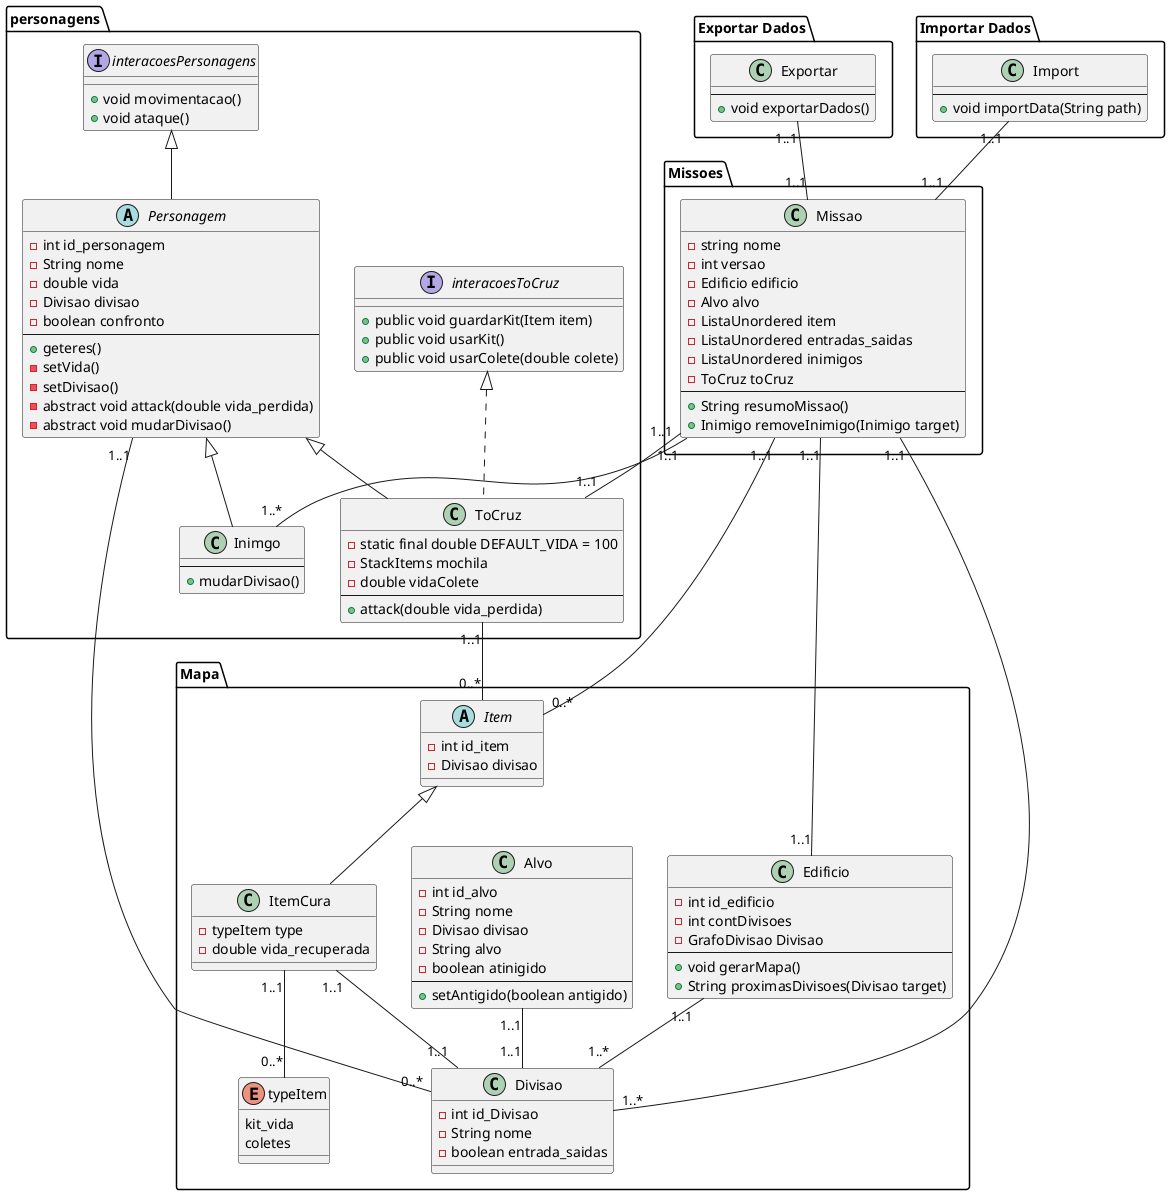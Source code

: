 @startuml DiagramaClassesToCruz

package "Mapa" {
    /'
    Provavelmente é preciso remover este boolean
    '/
    class Divisao {
        - int id_Divisao
        - String nome
        - boolean entrada_saidas
    }

    /'
    As Divisao do edifio vão ser um grafo
    o grafo é construido quando e feita a importação dos dados
    '/
    class Edificio {
        - int id_edificio
        - int contDivisoes
        - GrafoDivisao Divisao
        --
        + void gerarMapa()
        + String proximasDivisoes(Divisao target)
    }

    Edificio "1..1" -- "1..*" Divisao
    /'
    Talvez meter o type como uma String se sim remover typeAlvo acima
    
    O boolean antigido representa se o objeto já foi coletado ou não pelo 
    ToCruz
    '/
    class Alvo {
        - int id_alvo
        - String nome
        - Divisao divisao
        - String alvo
        - boolean atinigido
        --
        + setAntigido(boolean antigido)
    }

    enum typeItem {
        kit_vida
        coletes
    }

    /'Se houver diferente entre o que cada item fornce,
    criar hierarquia'/
    abstract class Item {
        - int id_item
        - Divisao divisao
    }

    class ItemCura extends Item{
        - typeItem type
        - double vida_recuperada
    }


    Alvo "1..1" -- "1..1" Divisao
    ItemCura "1..1" -- "1..1" Divisao
    ItemCura "1..1" -- "0..*" typeItem
}

package "personagens" {
    
    /'Não daria para meter o To Cruz e o inimigo como uma enum,
    mas só fazer se nã achar mais campos para o inimigo e para o To Cruz'/
    interface interacoesPersonagens {
        + void movimentacao()
        + void ataque()
    }
    
    abstract class Personagem extends interacoesPersonagens {
        - int id_personagem
        - String nome
        - double vida
        - Divisao divisao
        - boolean confronto
        --
        + geteres()
        - setVida()
        - setDivisao()
        - abstract void attack(double vida_perdida)
        - abstract void mudarDivisao()
    }

    interface interacoesToCruz {
        + public void guardarKit(Item item)        
        + public void usarKit()
        + public void usarColete(double colete)
    }

    /'
    A Stack guarda apenas os kitVida
    A double vidaColete em principio não é necessário.
    O ToCruz não tem a variavel poder, porque ele vai dar sempre
    instaKill
    '/
    class ToCruz extends Personagem implements interacoesToCruz {
        - static final double DEFAULT_VIDA = 100
        - StackItems mochila
        - double vidaColete
        --
        + attack(double vida_perdida)
    }

    /'O mudarDivisao vai definir a nova divisao do 
    inimigo e depois chama o set para o mover'/
    class Inimgo extends Personagem {
        --
        + mudarDivisao()
    }

    Personagem "1..1" -- "0..*" Divisao
    ToCruz "1..1" -- "0..*" Item
}

package "Missoes" {

    /'
    O item é uma LinkedList ou um array
    As entras também podem ser LinkedList ou Stacks 

    Estes campos também podem ser Listas (que pode ser melhor)

    No construtor o ToCruz não é mandado no 

    RemoverInimigo é dar setDead
    
    Mostrar no resumo
    - Vida do ToCruz
    - Items que utilizou
    - Itens na mochila (se tiver)
    - Percurso do ToCruz
    - Total de kills
    - Se a missão foi bem sucedida
    '/
    class Missao {
        - string nome
        - int versao
        - Edificio edificio
        - Alvo alvo
        - ListaUnordered item
        - ListaUnordered entradas_saidas
        - ListaUnordered inimigos
        - ToCruz toCruz
        --
        + String resumoMissao()
        + Inimigo removeInimigo(Inimigo target)
    }

    Missao "1..1" -- "0..*" Item
    Missao "1..1" -- "1..1" Edificio
    Missao "1..1" -- "1..*" Divisao
    Missao "1..1" -- "1..*" Inimgo
    Missao "1..1" -- "1..1" ToCruz
}

package "Importar Dados" {

    class Import {
        --
        + void importData(String path)
    }

    Import "1..1" -- "1..1" Missao
}

package "Exportar Dados" {

    class Exportar {
        --
        + void exportarDados()
    }

    Exportar "1..1" -- "1..1" Missao
}

@enduml